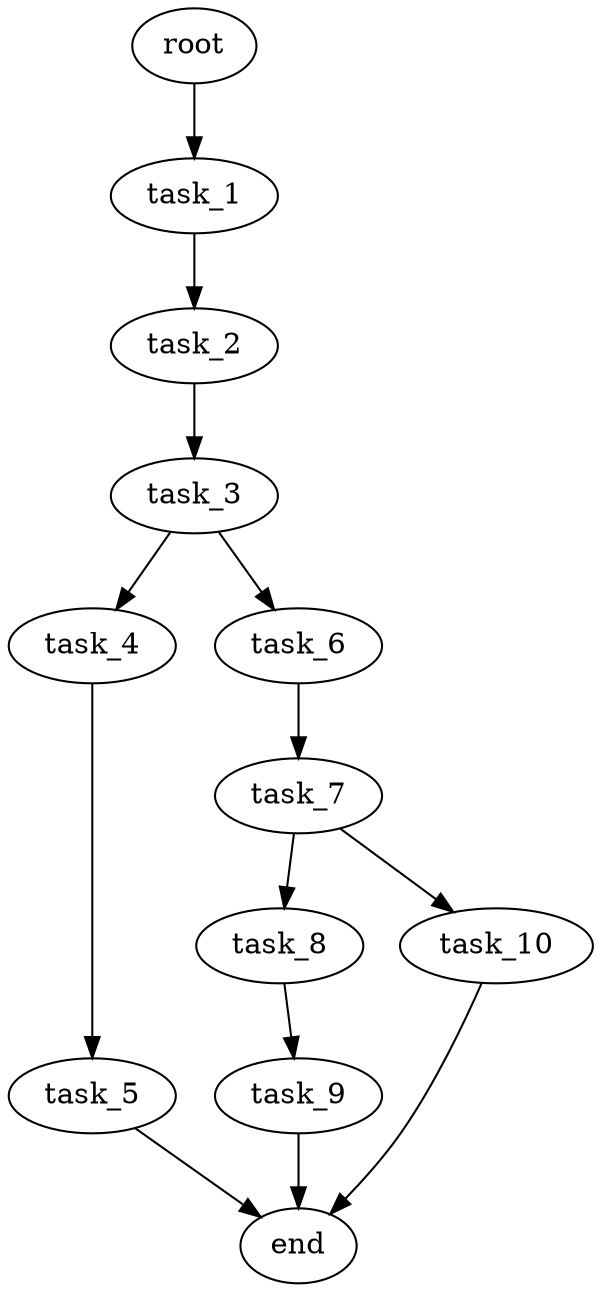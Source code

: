 digraph G {
  root [size="0.000000e+00"];
  task_1 [size="2.684687e+10"];
  task_2 [size="8.517280e+10"];
  task_3 [size="8.307479e+10"];
  task_4 [size="8.675423e+09"];
  task_5 [size="8.816430e+10"];
  task_6 [size="2.439391e+10"];
  task_7 [size="4.647620e+10"];
  task_8 [size="6.103707e+10"];
  task_9 [size="3.790514e+10"];
  task_10 [size="2.879713e+09"];
  end [size="0.000000e+00"];

  root -> task_1 [size="1.000000e-12"];
  task_1 -> task_2 [size="8.517280e+08"];
  task_2 -> task_3 [size="8.307479e+08"];
  task_3 -> task_4 [size="8.675423e+07"];
  task_3 -> task_6 [size="2.439391e+08"];
  task_4 -> task_5 [size="8.816430e+08"];
  task_5 -> end [size="1.000000e-12"];
  task_6 -> task_7 [size="4.647620e+08"];
  task_7 -> task_8 [size="6.103707e+08"];
  task_7 -> task_10 [size="2.879713e+07"];
  task_8 -> task_9 [size="3.790514e+08"];
  task_9 -> end [size="1.000000e-12"];
  task_10 -> end [size="1.000000e-12"];
}
